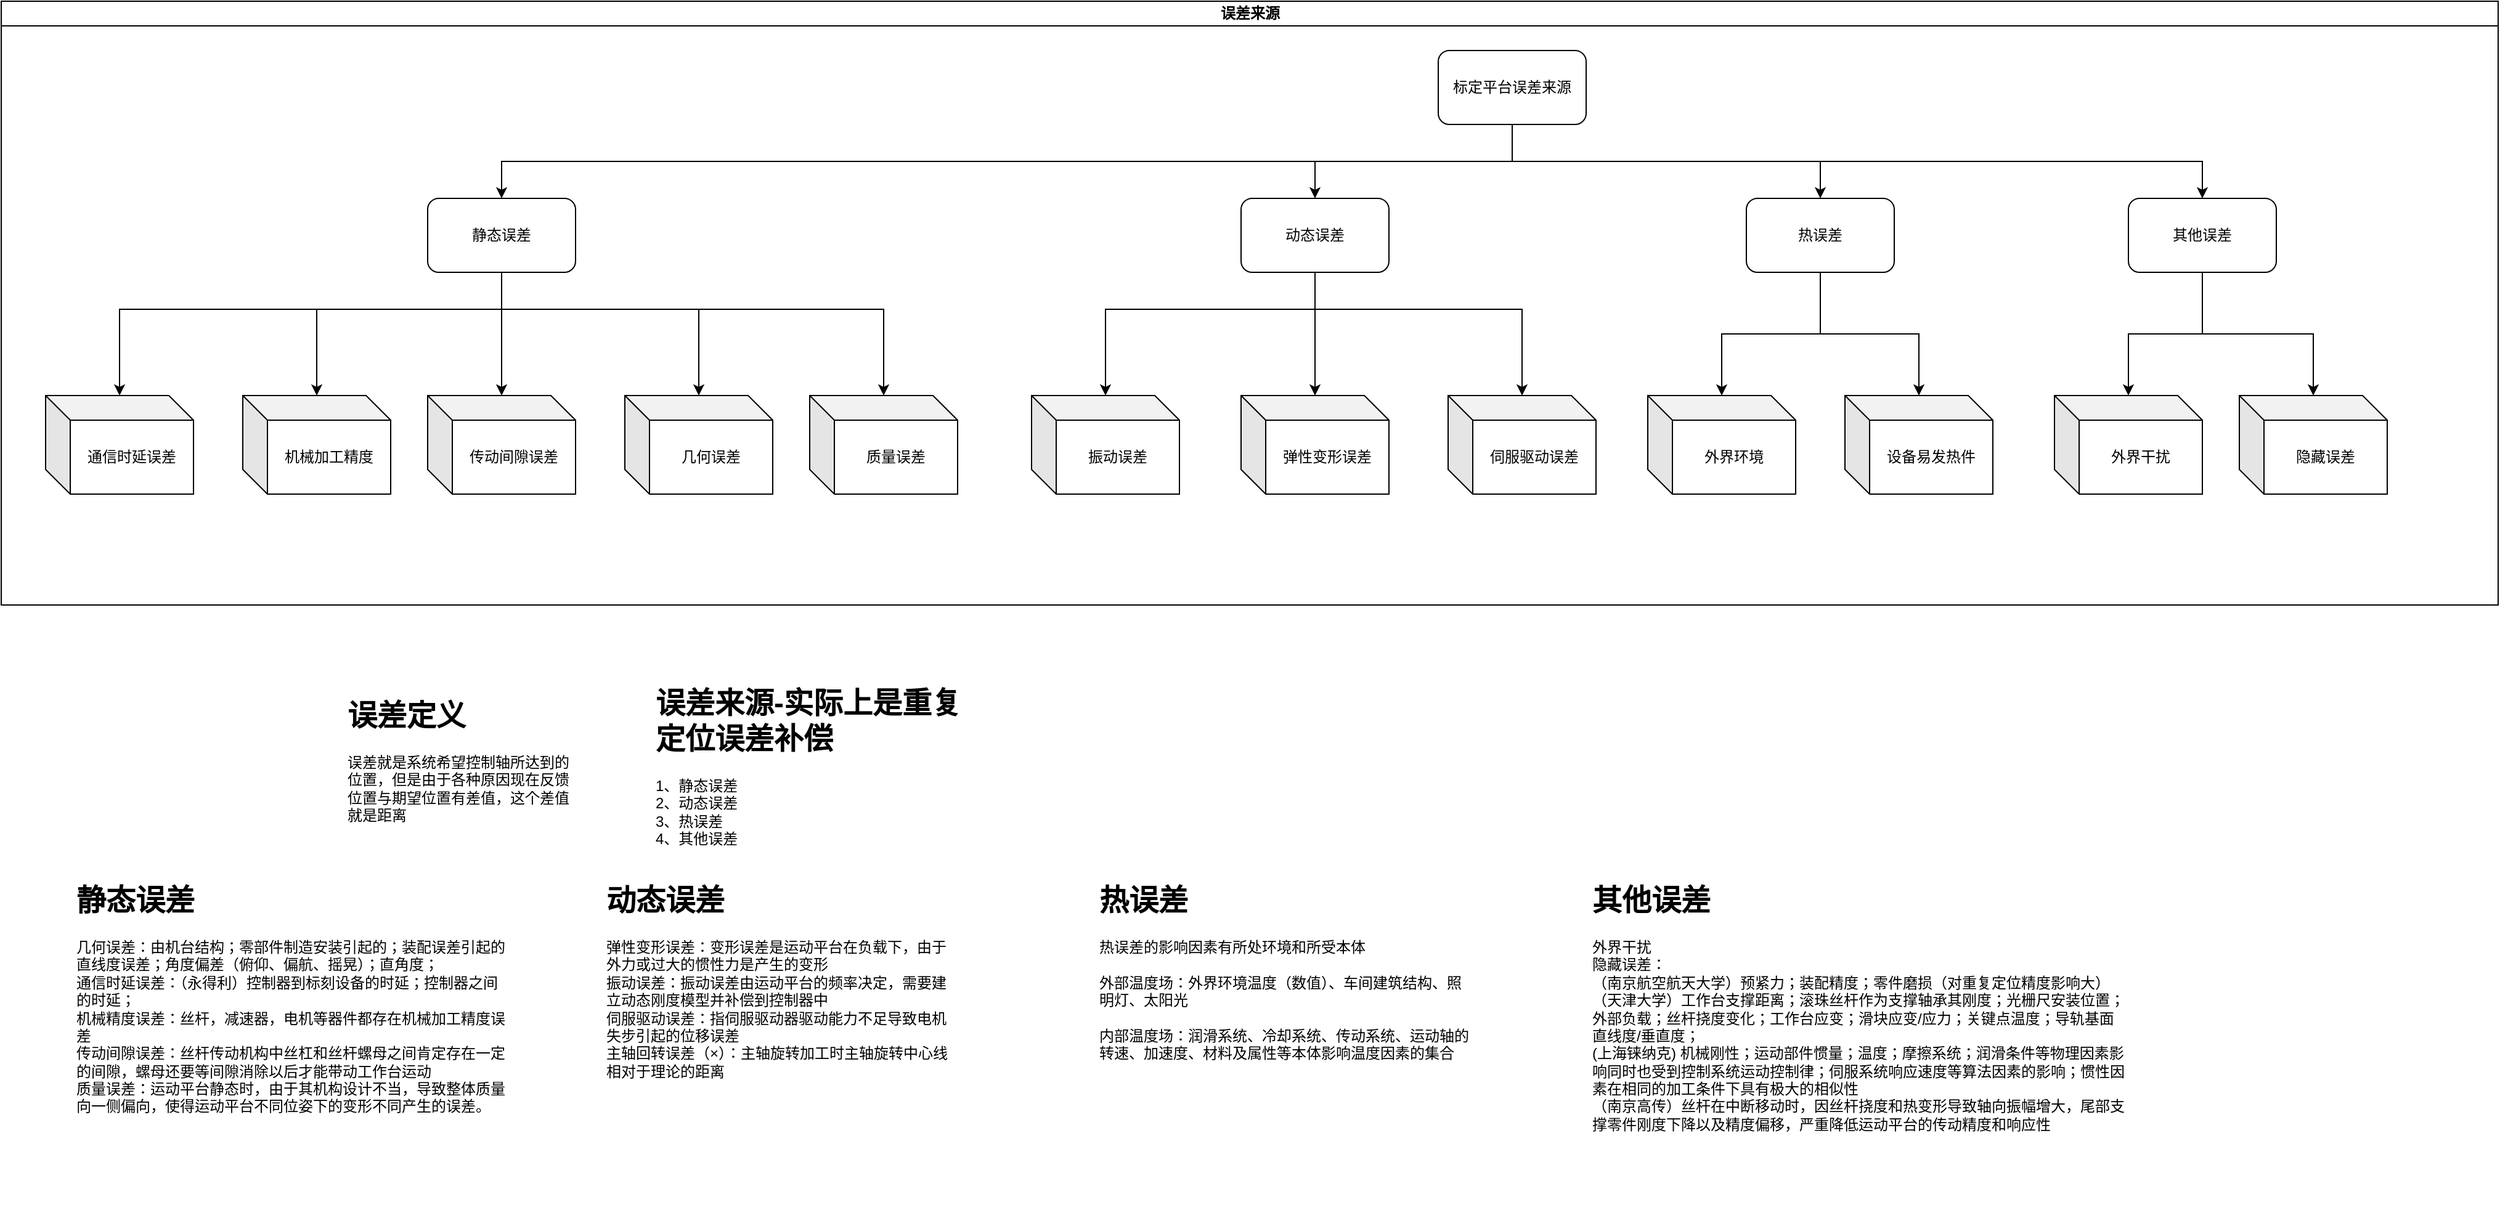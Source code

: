 <mxfile version="21.5.0" type="github">
  <diagram id="prtHgNgQTEPvFCAcTncT" name="Page-1">
    <mxGraphModel dx="2074" dy="1068" grid="1" gridSize="10" guides="1" tooltips="1" connect="1" arrows="1" fold="1" page="1" pageScale="1" pageWidth="827" pageHeight="1169" math="0" shadow="0">
      <root>
        <mxCell id="0" />
        <mxCell id="1" parent="0" />
        <mxCell id="dNxyNK7c78bLwvsdeMH5-11" value="误差来源" style="swimlane;html=1;startSize=20;horizontal=1;containerType=tree;glass=0;" parent="1" vertex="1">
          <mxGeometry x="34" y="50" width="2026" height="490" as="geometry" />
        </mxCell>
        <mxCell id="ux9FGk7YxiCrDKr7o1Dm-57" style="edgeStyle=orthogonalEdgeStyle;rounded=0;orthogonalLoop=1;jettySize=auto;html=1;" edge="1" parent="dNxyNK7c78bLwvsdeMH5-11" source="ux9FGk7YxiCrDKr7o1Dm-8" target="ux9FGk7YxiCrDKr7o1Dm-9">
          <mxGeometry relative="1" as="geometry">
            <Array as="points">
              <mxPoint x="1226" y="130" />
              <mxPoint x="406" y="130" />
            </Array>
          </mxGeometry>
        </mxCell>
        <mxCell id="ux9FGk7YxiCrDKr7o1Dm-58" style="edgeStyle=orthogonalEdgeStyle;rounded=0;orthogonalLoop=1;jettySize=auto;html=1;" edge="1" parent="dNxyNK7c78bLwvsdeMH5-11" source="ux9FGk7YxiCrDKr7o1Dm-8" target="ux9FGk7YxiCrDKr7o1Dm-10">
          <mxGeometry relative="1" as="geometry">
            <Array as="points">
              <mxPoint x="1226" y="130" />
              <mxPoint x="1066" y="130" />
            </Array>
          </mxGeometry>
        </mxCell>
        <mxCell id="ux9FGk7YxiCrDKr7o1Dm-59" style="edgeStyle=orthogonalEdgeStyle;rounded=0;orthogonalLoop=1;jettySize=auto;html=1;" edge="1" parent="dNxyNK7c78bLwvsdeMH5-11" source="ux9FGk7YxiCrDKr7o1Dm-8" target="ux9FGk7YxiCrDKr7o1Dm-11">
          <mxGeometry relative="1" as="geometry">
            <Array as="points">
              <mxPoint x="1226" y="130" />
              <mxPoint x="1476" y="130" />
            </Array>
          </mxGeometry>
        </mxCell>
        <mxCell id="ux9FGk7YxiCrDKr7o1Dm-60" style="edgeStyle=orthogonalEdgeStyle;rounded=0;orthogonalLoop=1;jettySize=auto;html=1;" edge="1" parent="dNxyNK7c78bLwvsdeMH5-11" source="ux9FGk7YxiCrDKr7o1Dm-8" target="ux9FGk7YxiCrDKr7o1Dm-12">
          <mxGeometry relative="1" as="geometry">
            <Array as="points">
              <mxPoint x="1226" y="130" />
              <mxPoint x="1786" y="130" />
            </Array>
          </mxGeometry>
        </mxCell>
        <mxCell id="ux9FGk7YxiCrDKr7o1Dm-8" value="标定平台误差来源" style="rounded=1;whiteSpace=wrap;html=1;" vertex="1" parent="dNxyNK7c78bLwvsdeMH5-11">
          <mxGeometry x="1166" y="40" width="120" height="60" as="geometry" />
        </mxCell>
        <mxCell id="ux9FGk7YxiCrDKr7o1Dm-45" style="edgeStyle=orthogonalEdgeStyle;rounded=0;orthogonalLoop=1;jettySize=auto;html=1;" edge="1" parent="dNxyNK7c78bLwvsdeMH5-11" source="ux9FGk7YxiCrDKr7o1Dm-9" target="ux9FGk7YxiCrDKr7o1Dm-13">
          <mxGeometry relative="1" as="geometry">
            <Array as="points">
              <mxPoint x="406" y="250" />
              <mxPoint x="96" y="250" />
            </Array>
          </mxGeometry>
        </mxCell>
        <mxCell id="ux9FGk7YxiCrDKr7o1Dm-46" style="edgeStyle=orthogonalEdgeStyle;rounded=0;orthogonalLoop=1;jettySize=auto;html=1;" edge="1" parent="dNxyNK7c78bLwvsdeMH5-11" source="ux9FGk7YxiCrDKr7o1Dm-9" target="ux9FGk7YxiCrDKr7o1Dm-14">
          <mxGeometry relative="1" as="geometry">
            <Array as="points">
              <mxPoint x="406" y="250" />
              <mxPoint x="256" y="250" />
            </Array>
          </mxGeometry>
        </mxCell>
        <mxCell id="ux9FGk7YxiCrDKr7o1Dm-47" style="edgeStyle=orthogonalEdgeStyle;rounded=0;orthogonalLoop=1;jettySize=auto;html=1;" edge="1" parent="dNxyNK7c78bLwvsdeMH5-11" source="ux9FGk7YxiCrDKr7o1Dm-9" target="ux9FGk7YxiCrDKr7o1Dm-18">
          <mxGeometry relative="1" as="geometry" />
        </mxCell>
        <mxCell id="ux9FGk7YxiCrDKr7o1Dm-48" style="edgeStyle=orthogonalEdgeStyle;rounded=0;orthogonalLoop=1;jettySize=auto;html=1;" edge="1" parent="dNxyNK7c78bLwvsdeMH5-11" source="ux9FGk7YxiCrDKr7o1Dm-9" target="ux9FGk7YxiCrDKr7o1Dm-19">
          <mxGeometry relative="1" as="geometry">
            <Array as="points">
              <mxPoint x="406" y="250" />
              <mxPoint x="566" y="250" />
            </Array>
          </mxGeometry>
        </mxCell>
        <mxCell id="ux9FGk7YxiCrDKr7o1Dm-49" style="edgeStyle=orthogonalEdgeStyle;rounded=0;orthogonalLoop=1;jettySize=auto;html=1;" edge="1" parent="dNxyNK7c78bLwvsdeMH5-11" source="ux9FGk7YxiCrDKr7o1Dm-9" target="ux9FGk7YxiCrDKr7o1Dm-37">
          <mxGeometry relative="1" as="geometry">
            <Array as="points">
              <mxPoint x="406" y="250" />
              <mxPoint x="716" y="250" />
            </Array>
          </mxGeometry>
        </mxCell>
        <mxCell id="ux9FGk7YxiCrDKr7o1Dm-9" value="&lt;span style=&quot;color: rgb(0, 0, 0); font-family: Helvetica; font-size: 12px; font-style: normal; font-variant-ligatures: normal; font-variant-caps: normal; font-weight: 400; letter-spacing: normal; orphans: 2; text-align: center; text-indent: 0px; text-transform: none; widows: 2; word-spacing: 0px; -webkit-text-stroke-width: 0px; background-color: rgb(251, 251, 251); text-decoration-thickness: initial; text-decoration-style: initial; text-decoration-color: initial; float: none; display: inline !important;&quot;&gt;静态误差&lt;/span&gt;" style="rounded=1;whiteSpace=wrap;html=1;" vertex="1" parent="dNxyNK7c78bLwvsdeMH5-11">
          <mxGeometry x="346" y="160" width="120" height="60" as="geometry" />
        </mxCell>
        <mxCell id="ux9FGk7YxiCrDKr7o1Dm-50" style="edgeStyle=orthogonalEdgeStyle;rounded=0;orthogonalLoop=1;jettySize=auto;html=1;" edge="1" parent="dNxyNK7c78bLwvsdeMH5-11" source="ux9FGk7YxiCrDKr7o1Dm-10" target="ux9FGk7YxiCrDKr7o1Dm-38">
          <mxGeometry relative="1" as="geometry">
            <Array as="points">
              <mxPoint x="1066" y="250" />
              <mxPoint x="896" y="250" />
            </Array>
          </mxGeometry>
        </mxCell>
        <mxCell id="ux9FGk7YxiCrDKr7o1Dm-51" style="edgeStyle=orthogonalEdgeStyle;rounded=0;orthogonalLoop=1;jettySize=auto;html=1;" edge="1" parent="dNxyNK7c78bLwvsdeMH5-11" source="ux9FGk7YxiCrDKr7o1Dm-10" target="ux9FGk7YxiCrDKr7o1Dm-39">
          <mxGeometry relative="1" as="geometry" />
        </mxCell>
        <mxCell id="ux9FGk7YxiCrDKr7o1Dm-52" style="edgeStyle=orthogonalEdgeStyle;rounded=0;orthogonalLoop=1;jettySize=auto;html=1;" edge="1" parent="dNxyNK7c78bLwvsdeMH5-11" source="ux9FGk7YxiCrDKr7o1Dm-10" target="ux9FGk7YxiCrDKr7o1Dm-40">
          <mxGeometry relative="1" as="geometry">
            <Array as="points">
              <mxPoint x="1066" y="250" />
              <mxPoint x="1234" y="250" />
            </Array>
          </mxGeometry>
        </mxCell>
        <mxCell id="ux9FGk7YxiCrDKr7o1Dm-10" value="动态误差" style="rounded=1;whiteSpace=wrap;html=1;" vertex="1" parent="dNxyNK7c78bLwvsdeMH5-11">
          <mxGeometry x="1006" y="160" width="120" height="60" as="geometry" />
        </mxCell>
        <mxCell id="ux9FGk7YxiCrDKr7o1Dm-53" style="edgeStyle=orthogonalEdgeStyle;rounded=0;orthogonalLoop=1;jettySize=auto;html=1;" edge="1" parent="dNxyNK7c78bLwvsdeMH5-11" source="ux9FGk7YxiCrDKr7o1Dm-11" target="ux9FGk7YxiCrDKr7o1Dm-15">
          <mxGeometry relative="1" as="geometry" />
        </mxCell>
        <mxCell id="ux9FGk7YxiCrDKr7o1Dm-54" style="edgeStyle=orthogonalEdgeStyle;rounded=0;orthogonalLoop=1;jettySize=auto;html=1;" edge="1" parent="dNxyNK7c78bLwvsdeMH5-11" source="ux9FGk7YxiCrDKr7o1Dm-11" target="ux9FGk7YxiCrDKr7o1Dm-16">
          <mxGeometry relative="1" as="geometry" />
        </mxCell>
        <mxCell id="ux9FGk7YxiCrDKr7o1Dm-11" value="热误差" style="rounded=1;whiteSpace=wrap;html=1;" vertex="1" parent="dNxyNK7c78bLwvsdeMH5-11">
          <mxGeometry x="1416" y="160" width="120" height="60" as="geometry" />
        </mxCell>
        <mxCell id="ux9FGk7YxiCrDKr7o1Dm-55" style="edgeStyle=orthogonalEdgeStyle;rounded=0;orthogonalLoop=1;jettySize=auto;html=1;" edge="1" parent="dNxyNK7c78bLwvsdeMH5-11" source="ux9FGk7YxiCrDKr7o1Dm-12" target="ux9FGk7YxiCrDKr7o1Dm-21">
          <mxGeometry relative="1" as="geometry" />
        </mxCell>
        <mxCell id="ux9FGk7YxiCrDKr7o1Dm-56" style="edgeStyle=orthogonalEdgeStyle;rounded=0;orthogonalLoop=1;jettySize=auto;html=1;" edge="1" parent="dNxyNK7c78bLwvsdeMH5-11" source="ux9FGk7YxiCrDKr7o1Dm-12" target="ux9FGk7YxiCrDKr7o1Dm-35">
          <mxGeometry relative="1" as="geometry" />
        </mxCell>
        <mxCell id="ux9FGk7YxiCrDKr7o1Dm-12" value="其他误差" style="rounded=1;whiteSpace=wrap;html=1;" vertex="1" parent="dNxyNK7c78bLwvsdeMH5-11">
          <mxGeometry x="1726" y="160" width="120" height="60" as="geometry" />
        </mxCell>
        <mxCell id="ux9FGk7YxiCrDKr7o1Dm-13" value="通信时延误差" style="shape=cube;whiteSpace=wrap;html=1;boundedLbl=1;backgroundOutline=1;darkOpacity=0.05;darkOpacity2=0.1;" vertex="1" parent="dNxyNK7c78bLwvsdeMH5-11">
          <mxGeometry x="36" y="320" width="120" height="80" as="geometry" />
        </mxCell>
        <mxCell id="ux9FGk7YxiCrDKr7o1Dm-14" value="机械加工精度" style="shape=cube;whiteSpace=wrap;html=1;boundedLbl=1;backgroundOutline=1;darkOpacity=0.05;darkOpacity2=0.1;" vertex="1" parent="dNxyNK7c78bLwvsdeMH5-11">
          <mxGeometry x="196" y="320" width="120" height="80" as="geometry" />
        </mxCell>
        <mxCell id="ux9FGk7YxiCrDKr7o1Dm-15" value="外界环境" style="shape=cube;whiteSpace=wrap;html=1;boundedLbl=1;backgroundOutline=1;darkOpacity=0.05;darkOpacity2=0.1;" vertex="1" parent="dNxyNK7c78bLwvsdeMH5-11">
          <mxGeometry x="1336" y="320" width="120" height="80" as="geometry" />
        </mxCell>
        <mxCell id="ux9FGk7YxiCrDKr7o1Dm-16" value="设备易发热件" style="shape=cube;whiteSpace=wrap;html=1;boundedLbl=1;backgroundOutline=1;darkOpacity=0.05;darkOpacity2=0.1;" vertex="1" parent="dNxyNK7c78bLwvsdeMH5-11">
          <mxGeometry x="1496" y="320" width="120" height="80" as="geometry" />
        </mxCell>
        <mxCell id="ux9FGk7YxiCrDKr7o1Dm-18" value="传动间隙误差" style="shape=cube;whiteSpace=wrap;html=1;boundedLbl=1;backgroundOutline=1;darkOpacity=0.05;darkOpacity2=0.1;" vertex="1" parent="dNxyNK7c78bLwvsdeMH5-11">
          <mxGeometry x="346" y="320" width="120" height="80" as="geometry" />
        </mxCell>
        <mxCell id="ux9FGk7YxiCrDKr7o1Dm-19" value="几何误差" style="shape=cube;whiteSpace=wrap;html=1;boundedLbl=1;backgroundOutline=1;darkOpacity=0.05;darkOpacity2=0.1;" vertex="1" parent="dNxyNK7c78bLwvsdeMH5-11">
          <mxGeometry x="506" y="320" width="120" height="80" as="geometry" />
        </mxCell>
        <mxCell id="ux9FGk7YxiCrDKr7o1Dm-21" value="外界干扰" style="shape=cube;whiteSpace=wrap;html=1;boundedLbl=1;backgroundOutline=1;darkOpacity=0.05;darkOpacity2=0.1;" vertex="1" parent="dNxyNK7c78bLwvsdeMH5-11">
          <mxGeometry x="1666" y="320" width="120" height="80" as="geometry" />
        </mxCell>
        <mxCell id="ux9FGk7YxiCrDKr7o1Dm-35" value="隐藏误差" style="shape=cube;whiteSpace=wrap;html=1;boundedLbl=1;backgroundOutline=1;darkOpacity=0.05;darkOpacity2=0.1;" vertex="1" parent="dNxyNK7c78bLwvsdeMH5-11">
          <mxGeometry x="1816" y="320" width="120" height="80" as="geometry" />
        </mxCell>
        <mxCell id="ux9FGk7YxiCrDKr7o1Dm-37" value="质量误差" style="shape=cube;whiteSpace=wrap;html=1;boundedLbl=1;backgroundOutline=1;darkOpacity=0.05;darkOpacity2=0.1;" vertex="1" parent="dNxyNK7c78bLwvsdeMH5-11">
          <mxGeometry x="656" y="320" width="120" height="80" as="geometry" />
        </mxCell>
        <mxCell id="ux9FGk7YxiCrDKr7o1Dm-38" value="振动误差" style="shape=cube;whiteSpace=wrap;html=1;boundedLbl=1;backgroundOutline=1;darkOpacity=0.05;darkOpacity2=0.1;" vertex="1" parent="dNxyNK7c78bLwvsdeMH5-11">
          <mxGeometry x="836" y="320" width="120" height="80" as="geometry" />
        </mxCell>
        <mxCell id="ux9FGk7YxiCrDKr7o1Dm-39" value="弹性变形误差" style="shape=cube;whiteSpace=wrap;html=1;boundedLbl=1;backgroundOutline=1;darkOpacity=0.05;darkOpacity2=0.1;" vertex="1" parent="dNxyNK7c78bLwvsdeMH5-11">
          <mxGeometry x="1006" y="320" width="120" height="80" as="geometry" />
        </mxCell>
        <mxCell id="ux9FGk7YxiCrDKr7o1Dm-40" value="伺服驱动误差" style="shape=cube;whiteSpace=wrap;html=1;boundedLbl=1;backgroundOutline=1;darkOpacity=0.05;darkOpacity2=0.1;" vertex="1" parent="dNxyNK7c78bLwvsdeMH5-11">
          <mxGeometry x="1174" y="320" width="120" height="80" as="geometry" />
        </mxCell>
        <mxCell id="ux9FGk7YxiCrDKr7o1Dm-1" value="&lt;h1&gt;误差来源-实际上是重复定位误差补偿&lt;/h1&gt;&lt;div&gt;1、静态误差&lt;/div&gt;&lt;div&gt;2、动态误差&lt;/div&gt;&lt;div&gt;3、热误差&lt;/div&gt;&lt;div&gt;4、其他误差&lt;/div&gt;" style="text;html=1;strokeColor=none;fillColor=none;spacing=5;spacingTop=-20;whiteSpace=wrap;overflow=hidden;rounded=0;" vertex="1" parent="1">
          <mxGeometry x="560" y="600" width="270" height="230" as="geometry" />
        </mxCell>
        <mxCell id="ux9FGk7YxiCrDKr7o1Dm-17" value="&lt;h1&gt;热误差&lt;/h1&gt;&lt;div&gt;热误差的影响因素有所处环境和所受本体&lt;/div&gt;&lt;div&gt;&lt;br&gt;&lt;/div&gt;&lt;div&gt;外部温度场：外界环境温度（数值）、车间建筑结构、照明灯、太阳光&lt;/div&gt;&lt;div&gt;&lt;br&gt;&lt;/div&gt;&lt;div&gt;内部温度场：润滑系统、冷却系统、传动系统、运动轴的转速、加速度、材料及属性等本体影响温度因素的集合&lt;/div&gt;&lt;div&gt;&lt;br&gt;&lt;/div&gt;" style="text;html=1;strokeColor=none;fillColor=none;spacing=5;spacingTop=-20;whiteSpace=wrap;overflow=hidden;rounded=0;" vertex="1" parent="1">
          <mxGeometry x="920" y="760" width="310" height="240" as="geometry" />
        </mxCell>
        <mxCell id="ux9FGk7YxiCrDKr7o1Dm-20" value="&lt;h1&gt;静态误差&lt;/h1&gt;&lt;div&gt;&lt;font style=&quot;font-size: 12px;&quot;&gt;几何误差：由机台结构；零部件制造安装引起的；装配误差引起的直线度误差；角度偏差（俯仰、偏航、摇晃）；直角度；&lt;/font&gt;&lt;/div&gt;&lt;div&gt;&lt;font style=&quot;font-size: 12px;&quot;&gt;通信时延误差：（永得利）控制器到标刻设备的时延；控制器之间的时延；&lt;/font&gt;&lt;/div&gt;&lt;div&gt;&lt;div&gt;&lt;font style=&quot;font-size: 12px;&quot;&gt;机械精度误差：丝杆，减速器，&lt;span style=&quot;background-color: initial;&quot;&gt;电机等器件都存在机械加工精度误差&lt;/span&gt;&lt;/font&gt;&lt;/div&gt;&lt;/div&gt;&lt;div&gt;&lt;div&gt;&lt;font style=&quot;font-size: 12px;&quot;&gt;传动间隙误差：丝杆传动机构中丝&lt;span style=&quot;background-color: initial;&quot;&gt;杠和丝杆螺母之间肯定存在一定的间隙，&lt;/span&gt;螺母还要等间隙消除以后才能带动工作台运动&lt;/font&gt;&lt;/div&gt;&lt;/div&gt;&lt;div&gt;&lt;div&gt;&lt;font style=&quot;font-size: 12px;&quot;&gt;质量误差：运动平台静态时，由&lt;span style=&quot;background-color: initial;&quot;&gt;于其机构设计不当，导致整体质量向一侧偏向，使得运动平台不同位姿下的变形不同产生的误差。&lt;/span&gt;&lt;/font&gt;&lt;/div&gt;&lt;/div&gt;" style="text;html=1;strokeColor=none;fillColor=none;spacing=5;spacingTop=-20;whiteSpace=wrap;overflow=hidden;rounded=0;" vertex="1" parent="1">
          <mxGeometry x="90" y="760" width="360" height="270" as="geometry" />
        </mxCell>
        <mxCell id="ux9FGk7YxiCrDKr7o1Dm-36" value="&lt;h1&gt;其他误差&lt;/h1&gt;&lt;div&gt;外界干扰&lt;/div&gt;&lt;div&gt;隐藏误差：&lt;/div&gt;（南京航空航天大学）&lt;span style=&quot;background-color: initial;&quot;&gt;预紧力；装配精度；零&lt;/span&gt;件磨损（对重复定位精度影响大）&lt;br&gt;（天津大学）工作台支撑距离；滚珠丝杆作为支撑轴承其刚度；光栅尺安装位置；外部负载；丝杆挠度变化；工作台应变；滑块应变/应力；关键点温度；导轨基面直线度/垂直度；&lt;br&gt;(上海铼纳克) 机械刚性；运动部件惯量；温度；摩擦系统；润滑条件等物理因素影响同时也受到控制系统运动控制律；伺服系统响应速度等算法因素的影响；惯性因素在相同的加工条件下具有极大的相似性&lt;br&gt;（南京高传）丝杆在中断移动时，因丝杆挠度和热变形导致轴向振幅增大，尾部支撑零件刚度下降以及精度偏移，严重降低运动平台的传动精度和响应性" style="text;html=1;strokeColor=none;fillColor=none;spacing=5;spacingTop=-20;whiteSpace=wrap;overflow=hidden;rounded=0;" vertex="1" parent="1">
          <mxGeometry x="1320" y="760" width="440" height="240" as="geometry" />
        </mxCell>
        <mxCell id="ux9FGk7YxiCrDKr7o1Dm-42" value="&lt;h1&gt;动态误差&lt;/h1&gt;&lt;div&gt;&lt;font style=&quot;font-size: 12px;&quot;&gt;弹性变形误差：变形误差是运动平台在负载下，由于外力或过大的惯性&lt;span style=&quot;background-color: initial;&quot;&gt;力是产生的变形&lt;/span&gt;&lt;/font&gt;&lt;/div&gt;&lt;div&gt;&lt;font style=&quot;font-size: 12px;&quot;&gt;&lt;span style=&quot;background-color: initial;&quot;&gt;振动误差：&lt;/span&gt;振动误差由运动平台的频率决定，&lt;span style=&quot;background-color: initial;&quot;&gt;需要建立动态刚度模型并补偿到控制器中&lt;/span&gt;&lt;/font&gt;&lt;/div&gt;&lt;div&gt;&lt;div&gt;&lt;font style=&quot;font-size: 12px;&quot;&gt;伺服驱动误差：指伺服驱动器驱动能力不足导致电机失步引起的位移误差&lt;/font&gt;&lt;/div&gt;&lt;/div&gt;&lt;div&gt;&lt;font style=&quot;font-size: 12px;&quot;&gt;主轴回转误差（×）：主轴旋转加工时主轴旋转中心线相对于理论的距离&lt;/font&gt;&lt;/div&gt;" style="text;html=1;strokeColor=none;fillColor=none;spacing=5;spacingTop=-20;whiteSpace=wrap;overflow=hidden;rounded=0;" vertex="1" parent="1">
          <mxGeometry x="520" y="760" width="290" height="190" as="geometry" />
        </mxCell>
        <mxCell id="ux9FGk7YxiCrDKr7o1Dm-44" value="&lt;h1&gt;误差定义&lt;br&gt;&lt;/h1&gt;&lt;div&gt;误差就是系统希望控制轴所达到的位置，但是由于各种原因现在反馈位置与期望位置有差值，这个差值就是距离&lt;br&gt;&lt;/div&gt;" style="text;html=1;strokeColor=none;fillColor=none;spacing=5;spacingTop=-20;whiteSpace=wrap;overflow=hidden;rounded=0;" vertex="1" parent="1">
          <mxGeometry x="310" y="610" width="190" height="120" as="geometry" />
        </mxCell>
      </root>
    </mxGraphModel>
  </diagram>
</mxfile>

